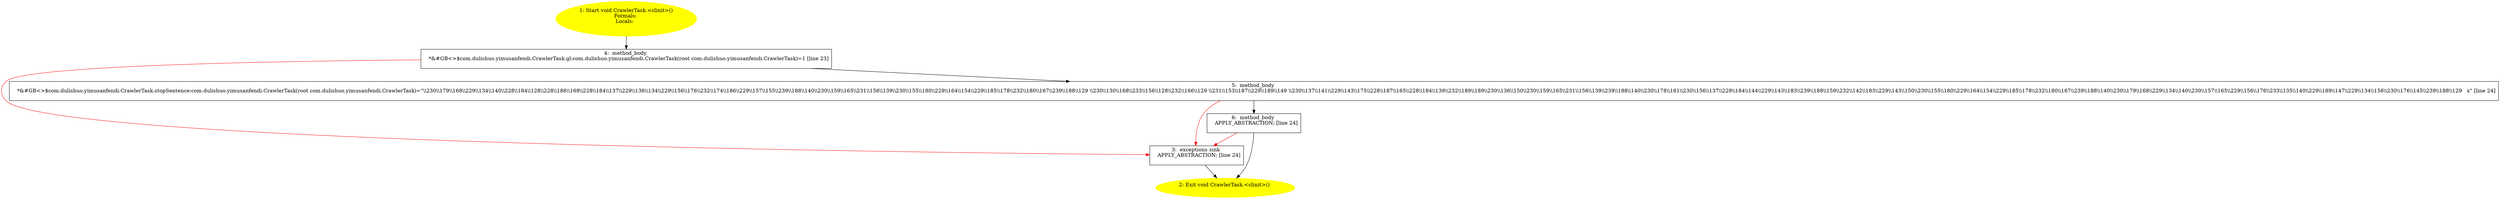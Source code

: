 /* @generated */
digraph cfg {
"com.dulishuo.yimusanfendi.CrawlerTask.<clinit>():void.f3d6c4b9af5c4a797dea78f938b0979b_1" [label="1: Start void CrawlerTask.<clinit>()\nFormals: \nLocals:  \n  " color=yellow style=filled]
	

	 "com.dulishuo.yimusanfendi.CrawlerTask.<clinit>():void.f3d6c4b9af5c4a797dea78f938b0979b_1" -> "com.dulishuo.yimusanfendi.CrawlerTask.<clinit>():void.f3d6c4b9af5c4a797dea78f938b0979b_4" ;
"com.dulishuo.yimusanfendi.CrawlerTask.<clinit>():void.f3d6c4b9af5c4a797dea78f938b0979b_2" [label="2: Exit void CrawlerTask.<clinit>() \n  " color=yellow style=filled]
	

"com.dulishuo.yimusanfendi.CrawlerTask.<clinit>():void.f3d6c4b9af5c4a797dea78f938b0979b_3" [label="3:  exceptions sink \n   APPLY_ABSTRACTION; [line 24]\n " shape="box"]
	

	 "com.dulishuo.yimusanfendi.CrawlerTask.<clinit>():void.f3d6c4b9af5c4a797dea78f938b0979b_3" -> "com.dulishuo.yimusanfendi.CrawlerTask.<clinit>():void.f3d6c4b9af5c4a797dea78f938b0979b_2" ;
"com.dulishuo.yimusanfendi.CrawlerTask.<clinit>():void.f3d6c4b9af5c4a797dea78f938b0979b_4" [label="4:  method_body \n   *&#GB<>$com.dulishuo.yimusanfendi.CrawlerTask.gl:com.dulishuo.yimusanfendi.CrawlerTask(root com.dulishuo.yimusanfendi.CrawlerTask)=1 [line 23]\n " shape="box"]
	

	 "com.dulishuo.yimusanfendi.CrawlerTask.<clinit>():void.f3d6c4b9af5c4a797dea78f938b0979b_4" -> "com.dulishuo.yimusanfendi.CrawlerTask.<clinit>():void.f3d6c4b9af5c4a797dea78f938b0979b_5" ;
	 "com.dulishuo.yimusanfendi.CrawlerTask.<clinit>():void.f3d6c4b9af5c4a797dea78f938b0979b_4" -> "com.dulishuo.yimusanfendi.CrawlerTask.<clinit>():void.f3d6c4b9af5c4a797dea78f938b0979b_3" [color="red" ];
"com.dulishuo.yimusanfendi.CrawlerTask.<clinit>():void.f3d6c4b9af5c4a797dea78f938b0979b_5" [label="5:  method_body \n   *&#GB<>$com.dulishuo.yimusanfendi.CrawlerTask.stopSentence:com.dulishuo.yimusanfendi.CrawlerTask(root com.dulishuo.yimusanfendi.CrawlerTask)=\"\\\\230\\\\179\\\\168\\\\229\\\\134\\\\140\\\\228\\\\184\\\\128\\\\228\\\\186\\\\169\\\\228\\\\184\\\\137\\\\229\\\\136\\\\134\\\\229\\\\156\\\\176\\\\232\\\\174\\\\186\\\\229\\\\157\\\\155\\\\239\\\\188\\\\140\\\\230\\\\159\\\\165\\\\231\\\\156\\\\139\\\\230\\\\155\\\\180\\\\229\\\\164\\\\154\\\\229\\\\185\\\\178\\\\232\\\\180\\\\167\\\\239\\\\188\\\\129 \\\\230\\\\130\\\\168\\\\233\\\\156\\\\128\\\\232\\\\166\\\\129 \\\\231\\\\153\\\\187\\\\229\\\\189\\\\149 \\\\230\\\\137\\\\141\\\\229\\\\143\\\\175\\\\228\\\\187\\\\165\\\\228\\\\184\\\\139\\\\232\\\\189\\\\189\\\\230\\\\136\\\\150\\\\230\\\\159\\\\165\\\\231\\\\156\\\\139\\\\239\\\\188\\\\140\\\\230\\\\178\\\\161\\\\230\\\\156\\\\137\\\\229\\\\184\\\\144\\\\229\\\\143\\\\183\\\\239\\\\188\\\\159\\\\232\\\\142\\\\183\\\\229\\\\143\\\\150\\\\230\\\\155\\\\180\\\\229\\\\164\\\\154\\\\229\\\\185\\\\178\\\\232\\\\180\\\\167\\\\239\\\\188\\\\140\\\\230\\\\179\\\\168\\\\229\\\\134\\\\140\\\\230\\\\157\\\\165\\\\229\\\\156\\\\176\\\\233\\\\135\\\\140\\\\229\\\\189\\\\147\\\\229\\\\134\\\\156\\\\230\\\\176\\\\145\\\\239\\\\188\\\\129   x\" [line 24]\n " shape="box"]
	

	 "com.dulishuo.yimusanfendi.CrawlerTask.<clinit>():void.f3d6c4b9af5c4a797dea78f938b0979b_5" -> "com.dulishuo.yimusanfendi.CrawlerTask.<clinit>():void.f3d6c4b9af5c4a797dea78f938b0979b_6" ;
	 "com.dulishuo.yimusanfendi.CrawlerTask.<clinit>():void.f3d6c4b9af5c4a797dea78f938b0979b_5" -> "com.dulishuo.yimusanfendi.CrawlerTask.<clinit>():void.f3d6c4b9af5c4a797dea78f938b0979b_3" [color="red" ];
"com.dulishuo.yimusanfendi.CrawlerTask.<clinit>():void.f3d6c4b9af5c4a797dea78f938b0979b_6" [label="6:  method_body \n   APPLY_ABSTRACTION; [line 24]\n " shape="box"]
	

	 "com.dulishuo.yimusanfendi.CrawlerTask.<clinit>():void.f3d6c4b9af5c4a797dea78f938b0979b_6" -> "com.dulishuo.yimusanfendi.CrawlerTask.<clinit>():void.f3d6c4b9af5c4a797dea78f938b0979b_2" ;
	 "com.dulishuo.yimusanfendi.CrawlerTask.<clinit>():void.f3d6c4b9af5c4a797dea78f938b0979b_6" -> "com.dulishuo.yimusanfendi.CrawlerTask.<clinit>():void.f3d6c4b9af5c4a797dea78f938b0979b_3" [color="red" ];
}
